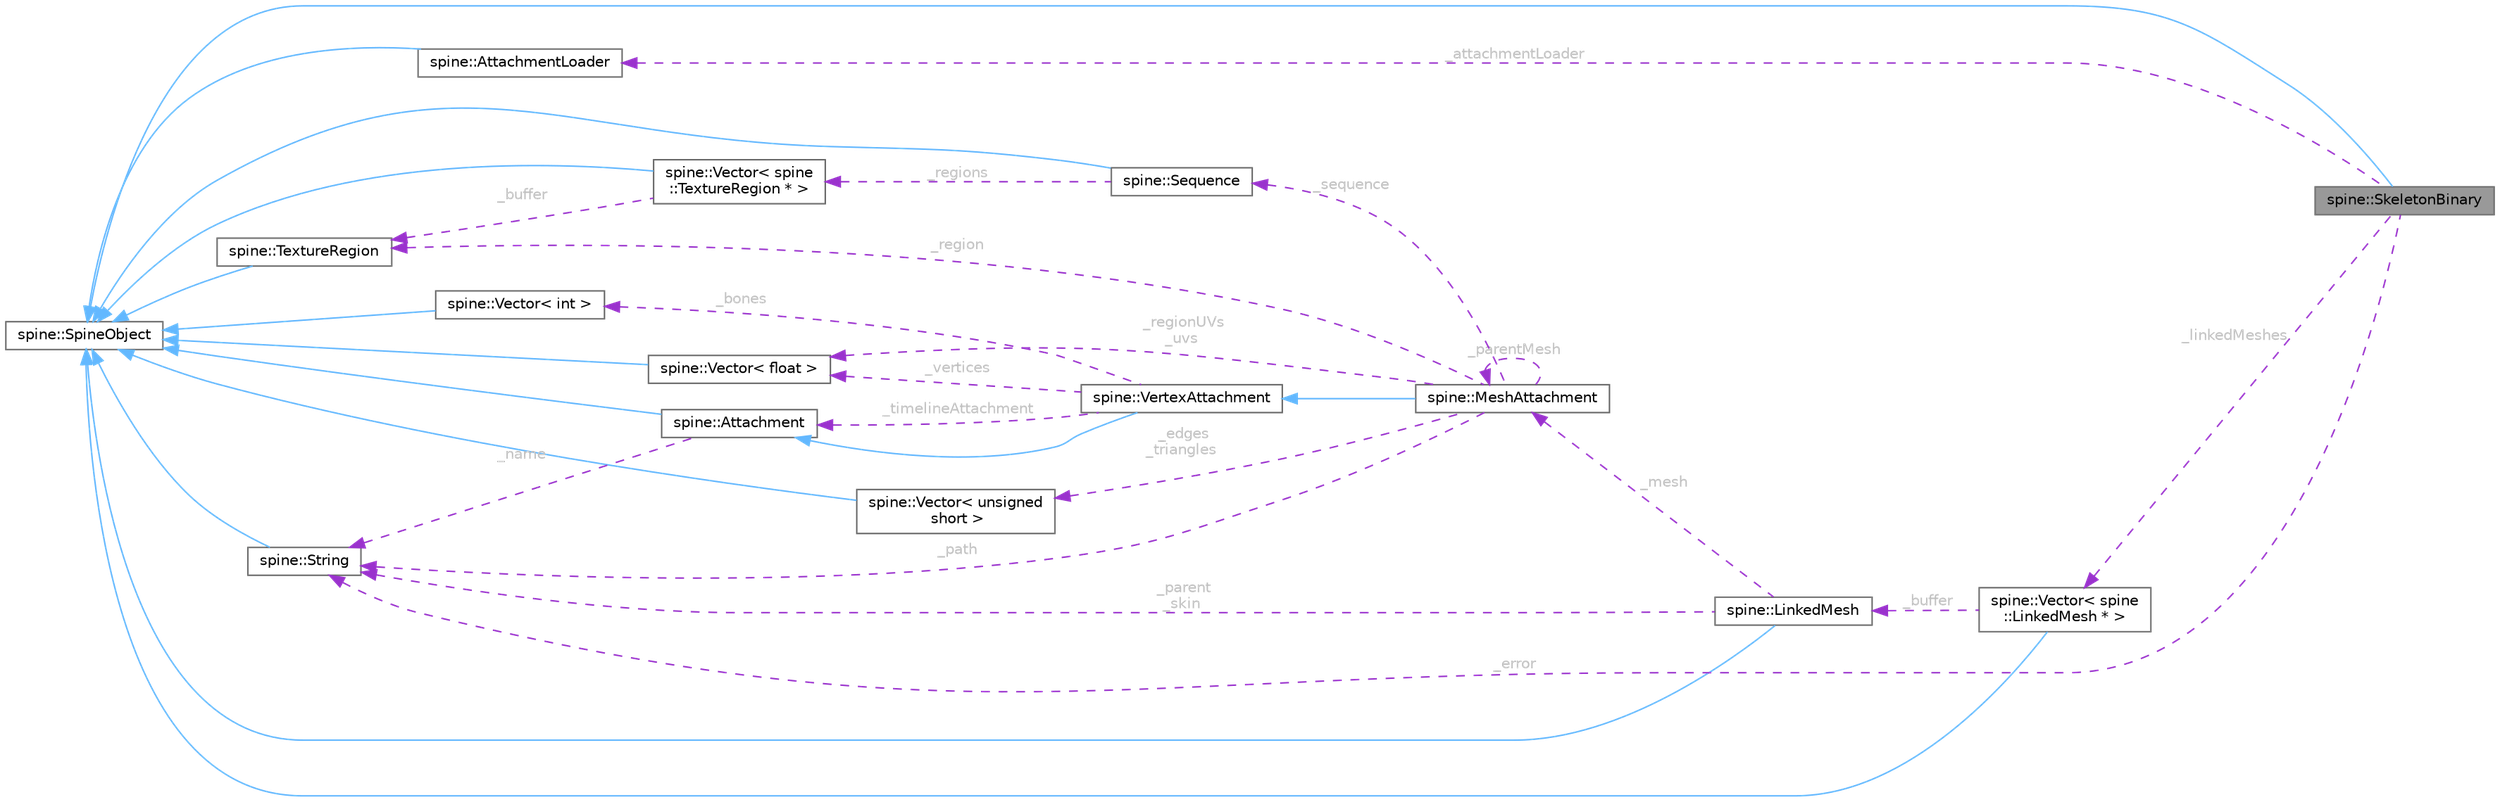 digraph "spine::SkeletonBinary"
{
 // LATEX_PDF_SIZE
  bgcolor="transparent";
  edge [fontname=Helvetica,fontsize=10,labelfontname=Helvetica,labelfontsize=10];
  node [fontname=Helvetica,fontsize=10,shape=box,height=0.2,width=0.4];
  rankdir="LR";
  Node1 [id="Node000001",label="spine::SkeletonBinary",height=0.2,width=0.4,color="gray40", fillcolor="grey60", style="filled", fontcolor="black",tooltip=" "];
  Node2 -> Node1 [id="edge1_Node000001_Node000002",dir="back",color="steelblue1",style="solid",tooltip=" "];
  Node2 [id="Node000002",label="spine::SpineObject",height=0.2,width=0.4,color="gray40", fillcolor="white", style="filled",URL="$classspine_1_1_spine_object.html",tooltip=" "];
  Node3 -> Node1 [id="edge2_Node000001_Node000003",dir="back",color="darkorchid3",style="dashed",tooltip=" ",label=" _attachmentLoader",fontcolor="grey" ];
  Node3 [id="Node000003",label="spine::AttachmentLoader",height=0.2,width=0.4,color="gray40", fillcolor="white", style="filled",URL="$classspine_1_1_attachment_loader.html",tooltip=" "];
  Node2 -> Node3 [id="edge3_Node000003_Node000002",dir="back",color="steelblue1",style="solid",tooltip=" "];
  Node4 -> Node1 [id="edge4_Node000001_Node000004",dir="back",color="darkorchid3",style="dashed",tooltip=" ",label=" _linkedMeshes",fontcolor="grey" ];
  Node4 [id="Node000004",label="spine::Vector\< spine\l::LinkedMesh * \>",height=0.2,width=0.4,color="gray40", fillcolor="white", style="filled",URL="$classspine_1_1_vector.html",tooltip=" "];
  Node2 -> Node4 [id="edge5_Node000004_Node000002",dir="back",color="steelblue1",style="solid",tooltip=" "];
  Node5 -> Node4 [id="edge6_Node000004_Node000005",dir="back",color="darkorchid3",style="dashed",tooltip=" ",label=" _buffer",fontcolor="grey" ];
  Node5 [id="Node000005",label="spine::LinkedMesh",height=0.2,width=0.4,color="gray40", fillcolor="white", style="filled",URL="$classspine_1_1_linked_mesh.html",tooltip=" "];
  Node2 -> Node5 [id="edge7_Node000005_Node000002",dir="back",color="steelblue1",style="solid",tooltip=" "];
  Node6 -> Node5 [id="edge8_Node000005_Node000006",dir="back",color="darkorchid3",style="dashed",tooltip=" ",label=" _mesh",fontcolor="grey" ];
  Node6 [id="Node000006",label="spine::MeshAttachment",height=0.2,width=0.4,color="gray40", fillcolor="white", style="filled",URL="$classspine_1_1_mesh_attachment.html",tooltip="Attachment that displays a texture region using a mesh."];
  Node7 -> Node6 [id="edge9_Node000006_Node000007",dir="back",color="steelblue1",style="solid",tooltip=" "];
  Node7 [id="Node000007",label="spine::VertexAttachment",height=0.2,width=0.4,color="gray40", fillcolor="white", style="filled",URL="$classspine_1_1_vertex_attachment.html",tooltip="An attachment with vertices that are transformed by one or more bones and can be deformed by a slot's..."];
  Node8 -> Node7 [id="edge10_Node000007_Node000008",dir="back",color="steelblue1",style="solid",tooltip=" "];
  Node8 [id="Node000008",label="spine::Attachment",height=0.2,width=0.4,color="gray40", fillcolor="white", style="filled",URL="$classspine_1_1_attachment.html",tooltip=" "];
  Node2 -> Node8 [id="edge11_Node000008_Node000002",dir="back",color="steelblue1",style="solid",tooltip=" "];
  Node9 -> Node8 [id="edge12_Node000008_Node000009",dir="back",color="darkorchid3",style="dashed",tooltip=" ",label=" _name",fontcolor="grey" ];
  Node9 [id="Node000009",label="spine::String",height=0.2,width=0.4,color="gray40", fillcolor="white", style="filled",URL="$classspine_1_1_string.html",tooltip=" "];
  Node2 -> Node9 [id="edge13_Node000009_Node000002",dir="back",color="steelblue1",style="solid",tooltip=" "];
  Node10 -> Node7 [id="edge14_Node000007_Node000010",dir="back",color="darkorchid3",style="dashed",tooltip=" ",label=" _bones",fontcolor="grey" ];
  Node10 [id="Node000010",label="spine::Vector\< int \>",height=0.2,width=0.4,color="gray40", fillcolor="white", style="filled",URL="$classspine_1_1_vector.html",tooltip=" "];
  Node2 -> Node10 [id="edge15_Node000010_Node000002",dir="back",color="steelblue1",style="solid",tooltip=" "];
  Node11 -> Node7 [id="edge16_Node000007_Node000011",dir="back",color="darkorchid3",style="dashed",tooltip=" ",label=" _vertices",fontcolor="grey" ];
  Node11 [id="Node000011",label="spine::Vector\< float \>",height=0.2,width=0.4,color="gray40", fillcolor="white", style="filled",URL="$classspine_1_1_vector.html",tooltip=" "];
  Node2 -> Node11 [id="edge17_Node000011_Node000002",dir="back",color="steelblue1",style="solid",tooltip=" "];
  Node8 -> Node7 [id="edge18_Node000007_Node000008",dir="back",color="darkorchid3",style="dashed",tooltip=" ",label=" _timelineAttachment",fontcolor="grey" ];
  Node6 -> Node6 [id="edge19_Node000006_Node000006",dir="back",color="darkorchid3",style="dashed",tooltip=" ",label=" _parentMesh",fontcolor="grey" ];
  Node11 -> Node6 [id="edge20_Node000006_Node000011",dir="back",color="darkorchid3",style="dashed",tooltip=" ",label=" _regionUVs\n_uvs",fontcolor="grey" ];
  Node12 -> Node6 [id="edge21_Node000006_Node000012",dir="back",color="darkorchid3",style="dashed",tooltip=" ",label=" _edges\n_triangles",fontcolor="grey" ];
  Node12 [id="Node000012",label="spine::Vector\< unsigned\l short \>",height=0.2,width=0.4,color="gray40", fillcolor="white", style="filled",URL="$classspine_1_1_vector.html",tooltip=" "];
  Node2 -> Node12 [id="edge22_Node000012_Node000002",dir="back",color="steelblue1",style="solid",tooltip=" "];
  Node9 -> Node6 [id="edge23_Node000006_Node000009",dir="back",color="darkorchid3",style="dashed",tooltip=" ",label=" _path",fontcolor="grey" ];
  Node13 -> Node6 [id="edge24_Node000006_Node000013",dir="back",color="darkorchid3",style="dashed",tooltip=" ",label=" _region",fontcolor="grey" ];
  Node13 [id="Node000013",label="spine::TextureRegion",height=0.2,width=0.4,color="gray40", fillcolor="white", style="filled",URL="$classspine_1_1_texture_region.html",tooltip=" "];
  Node2 -> Node13 [id="edge25_Node000013_Node000002",dir="back",color="steelblue1",style="solid",tooltip=" "];
  Node14 -> Node6 [id="edge26_Node000006_Node000014",dir="back",color="darkorchid3",style="dashed",tooltip=" ",label=" _sequence",fontcolor="grey" ];
  Node14 [id="Node000014",label="spine::Sequence",height=0.2,width=0.4,color="gray40", fillcolor="white", style="filled",URL="$classspine_1_1_sequence.html",tooltip=" "];
  Node2 -> Node14 [id="edge27_Node000014_Node000002",dir="back",color="steelblue1",style="solid",tooltip=" "];
  Node15 -> Node14 [id="edge28_Node000014_Node000015",dir="back",color="darkorchid3",style="dashed",tooltip=" ",label=" _regions",fontcolor="grey" ];
  Node15 [id="Node000015",label="spine::Vector\< spine\l::TextureRegion * \>",height=0.2,width=0.4,color="gray40", fillcolor="white", style="filled",URL="$classspine_1_1_vector.html",tooltip=" "];
  Node2 -> Node15 [id="edge29_Node000015_Node000002",dir="back",color="steelblue1",style="solid",tooltip=" "];
  Node13 -> Node15 [id="edge30_Node000015_Node000013",dir="back",color="darkorchid3",style="dashed",tooltip=" ",label=" _buffer",fontcolor="grey" ];
  Node9 -> Node5 [id="edge31_Node000005_Node000009",dir="back",color="darkorchid3",style="dashed",tooltip=" ",label=" _parent\n_skin",fontcolor="grey" ];
  Node9 -> Node1 [id="edge32_Node000001_Node000009",dir="back",color="darkorchid3",style="dashed",tooltip=" ",label=" _error",fontcolor="grey" ];
}
